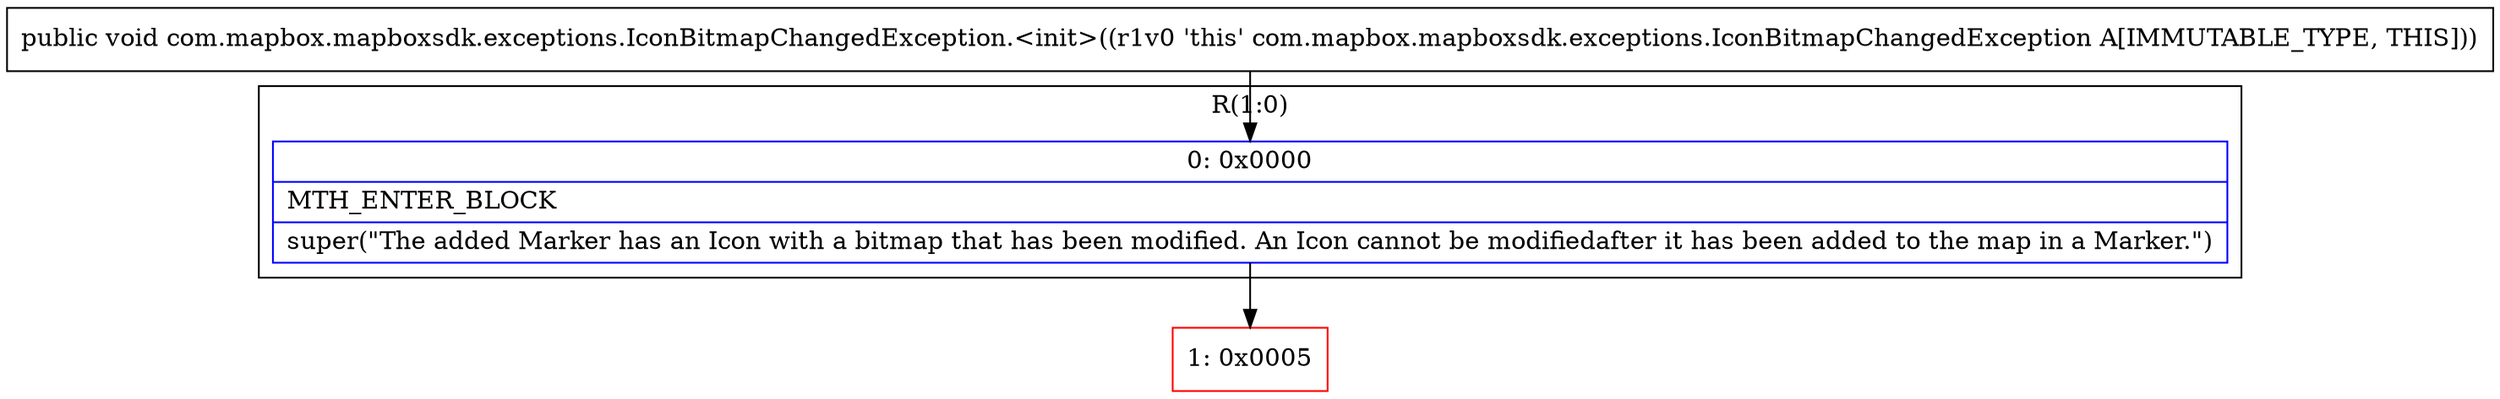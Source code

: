 digraph "CFG forcom.mapbox.mapboxsdk.exceptions.IconBitmapChangedException.\<init\>()V" {
subgraph cluster_Region_1108790779 {
label = "R(1:0)";
node [shape=record,color=blue];
Node_0 [shape=record,label="{0\:\ 0x0000|MTH_ENTER_BLOCK\l|super(\"The added Marker has an Icon with a bitmap that has been modified. An Icon cannot be modifiedafter it has been added to the map in a Marker.\")\l}"];
}
Node_1 [shape=record,color=red,label="{1\:\ 0x0005}"];
MethodNode[shape=record,label="{public void com.mapbox.mapboxsdk.exceptions.IconBitmapChangedException.\<init\>((r1v0 'this' com.mapbox.mapboxsdk.exceptions.IconBitmapChangedException A[IMMUTABLE_TYPE, THIS])) }"];
MethodNode -> Node_0;
Node_0 -> Node_1;
}

